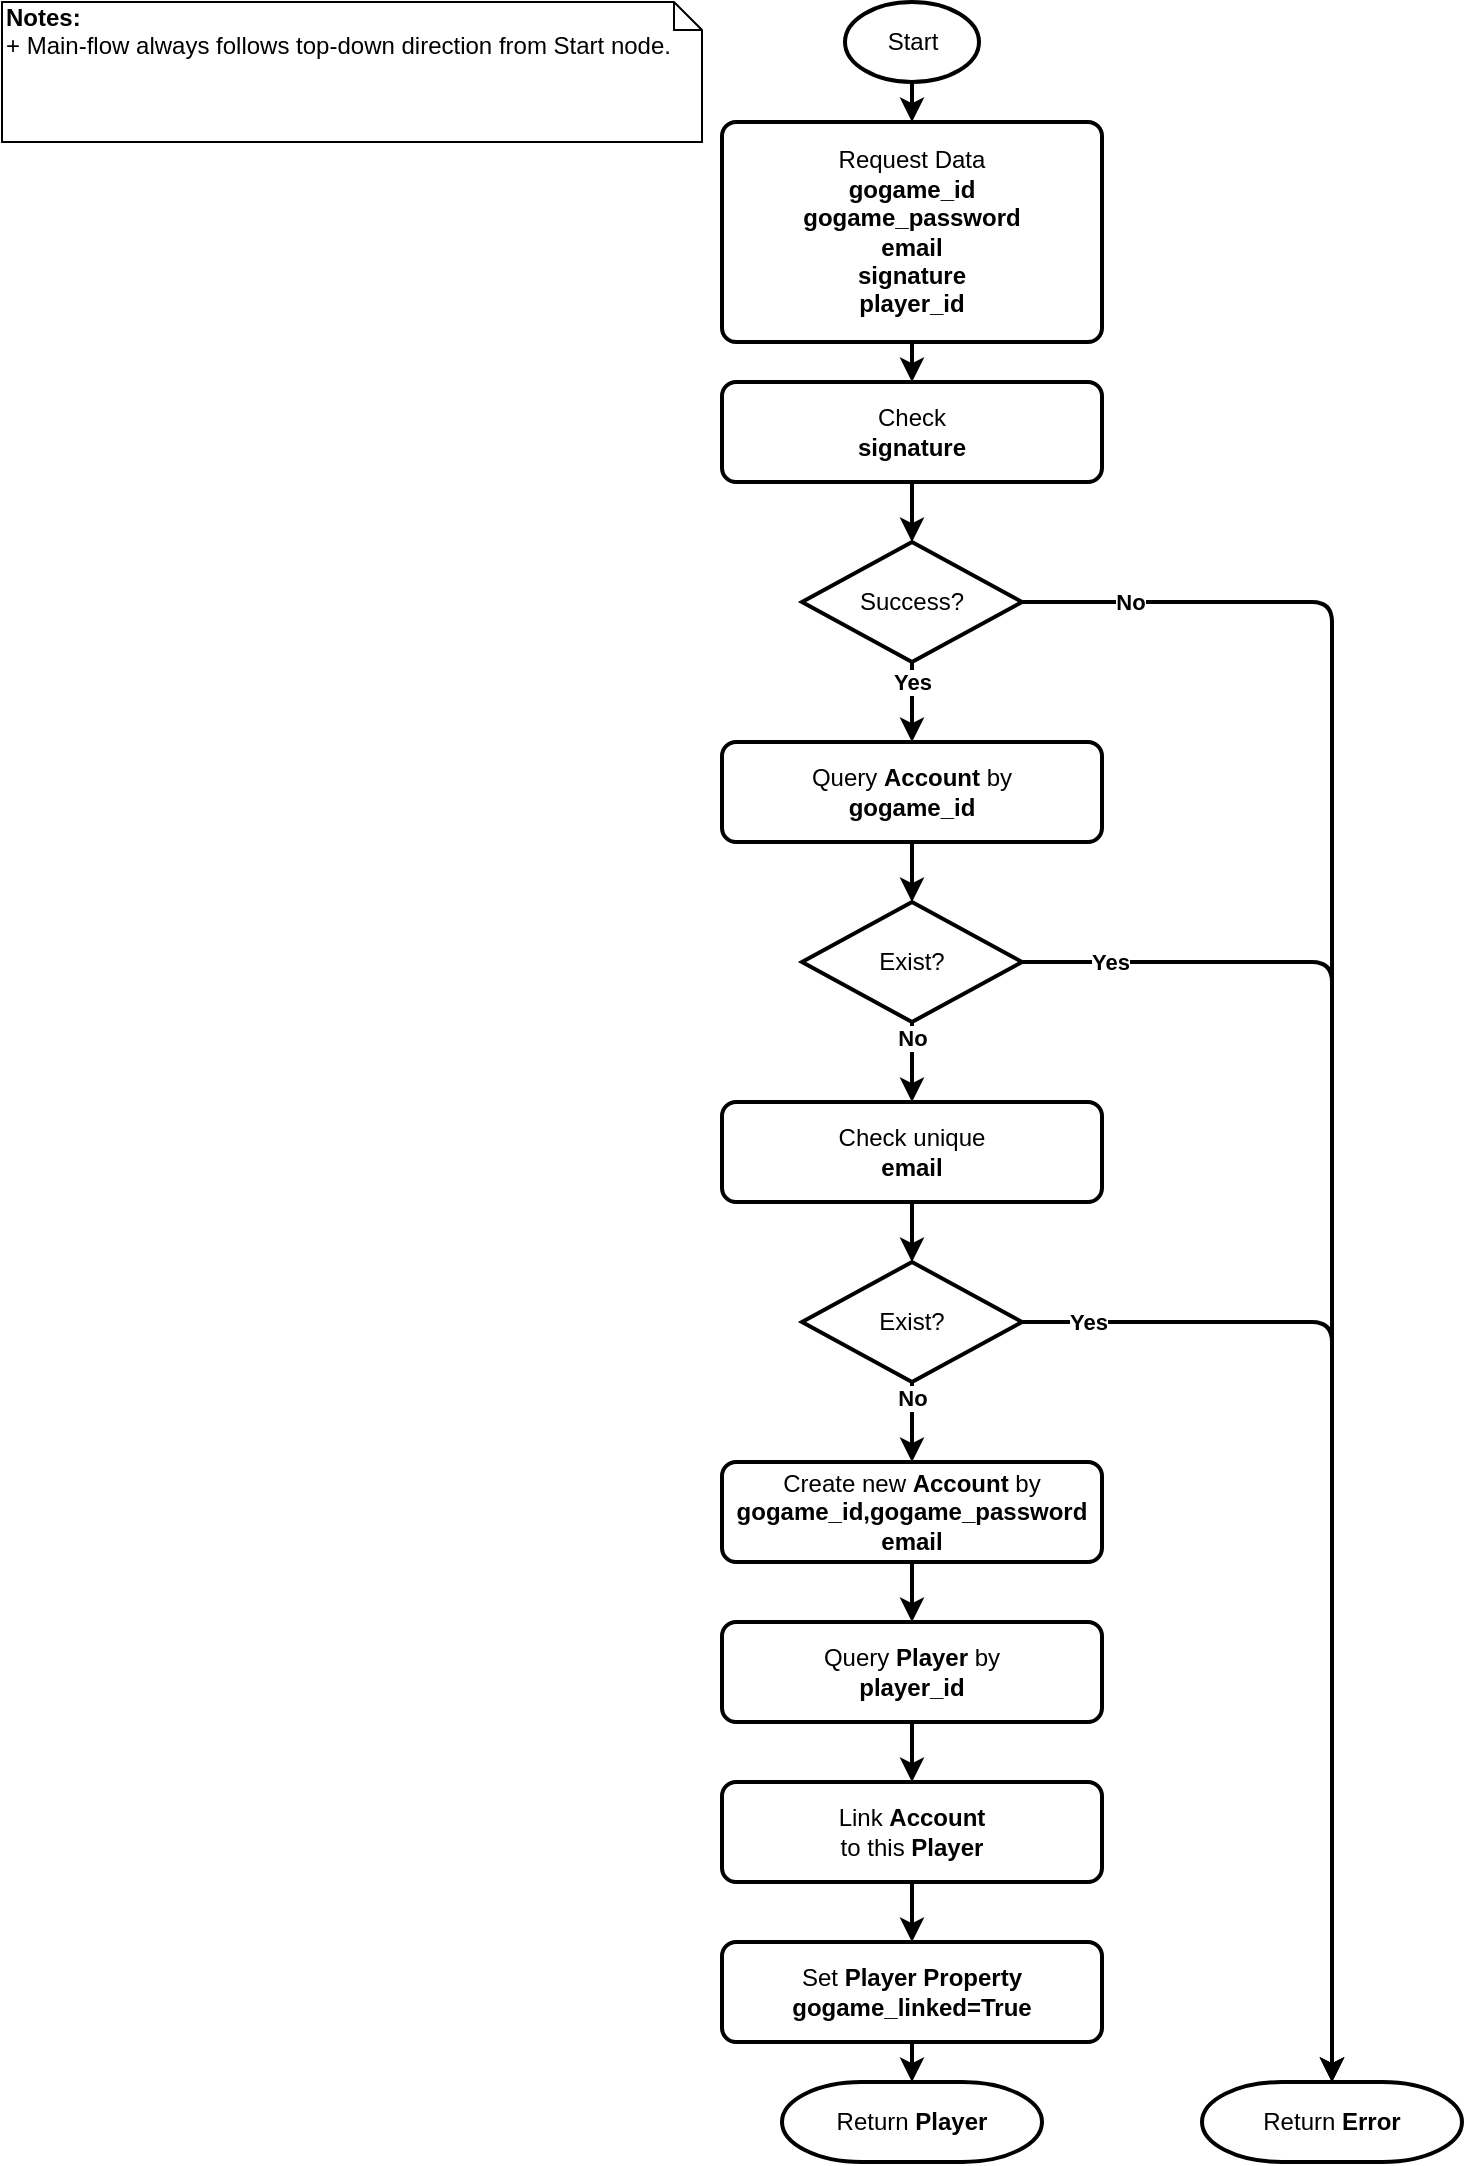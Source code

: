 <mxfile version="12.1.7" type="google" pages="1"><diagram id="tYvheyDBCj5b6ChuJw_V" name="Bootstrap"><mxGraphModel dx="1422" dy="5194" grid="1" gridSize="10" guides="1" tooltips="1" connect="1" arrows="1" fold="1" page="1" pageScale="1" pageWidth="850" pageHeight="1100" math="0" shadow="0"><root><mxCell id="0"/><mxCell id="1" parent="0"/><mxCell id="DC_5lONAafgZWdMKCUBD-1" value="Start" style="strokeWidth=2;html=1;shape=mxgraph.flowchart.start_1;whiteSpace=wrap;" parent="1" vertex="1"><mxGeometry x="431.5" y="-4390" width="67" height="40" as="geometry"/></mxCell><mxCell id="DC_5lONAafgZWdMKCUBD-86" value="Request Data&lt;br&gt;&lt;b&gt;gogame_id&lt;br&gt;&lt;/b&gt;&lt;b&gt;gogame_password&lt;br&gt;&lt;/b&gt;&lt;b&gt;email&lt;/b&gt;&lt;b&gt;&lt;br&gt;signature&lt;br&gt;player_id&lt;br&gt;&lt;/b&gt;" style="rounded=1;whiteSpace=wrap;html=1;absoluteArcSize=1;arcSize=14;strokeWidth=2;" parent="1" vertex="1"><mxGeometry x="370" y="-4330" width="190" height="110" as="geometry"/></mxCell><mxCell id="US8V1dTmrn_-BNqnTBjq-2" value="Check&lt;br&gt;&lt;b&gt;signature&lt;br&gt;&lt;/b&gt;" style="rounded=1;whiteSpace=wrap;html=1;absoluteArcSize=1;arcSize=14;strokeWidth=2;" parent="1" vertex="1"><mxGeometry x="370" y="-4200" width="190" height="50" as="geometry"/></mxCell><mxCell id="US8V1dTmrn_-BNqnTBjq-4" value="Query &lt;b&gt;Account&amp;nbsp;&lt;/b&gt;by&lt;br&gt;&lt;b&gt;gogame_id&lt;/b&gt;" style="rounded=1;whiteSpace=wrap;html=1;absoluteArcSize=1;arcSize=14;strokeWidth=2;" parent="1" vertex="1"><mxGeometry x="370" y="-4020" width="190" height="50" as="geometry"/></mxCell><mxCell id="US8V1dTmrn_-BNqnTBjq-6" value="&lt;b&gt;Yes&lt;/b&gt;" style="endArrow=classic;html=1;entryX=0.5;entryY=0;entryDx=0;entryDy=0;strokeWidth=2;exitX=0.5;exitY=1;exitDx=0;exitDy=0;" parent="1" source="MuNNXxyalImqnK6GhWoL-11" target="US8V1dTmrn_-BNqnTBjq-4" edge="1"><mxGeometry x="-0.494" width="50" height="50" relative="1" as="geometry"><mxPoint x="474" y="-4039.5" as="sourcePoint"/><mxPoint x="465" y="-4000" as="targetPoint"/><mxPoint as="offset"/></mxGeometry></mxCell><mxCell id="US8V1dTmrn_-BNqnTBjq-9" value="Create new &lt;b&gt;Account&lt;/b&gt; by&lt;br&gt;&lt;b&gt;gogame_id,gogame_password&lt;br&gt;email&lt;/b&gt;" style="rounded=1;whiteSpace=wrap;html=1;absoluteArcSize=1;arcSize=14;strokeWidth=2;" parent="1" vertex="1"><mxGeometry x="370" y="-3660" width="190" height="50" as="geometry"/></mxCell><mxCell id="US8V1dTmrn_-BNqnTBjq-11" value="&lt;b&gt;Notes:&lt;/b&gt;&lt;br&gt;+ Main-flow always follows top-down direction from Start node." style="shape=note;whiteSpace=wrap;html=1;size=14;verticalAlign=top;align=left;spacingTop=-6;" parent="1" vertex="1"><mxGeometry x="10" y="-4390" width="350" height="70" as="geometry"/></mxCell><mxCell id="1evOcIydnDml97DJc0uG-2" value="" style="endArrow=classic;html=1;entryX=0.5;entryY=0;entryDx=0;entryDy=0;strokeWidth=2;exitX=0.5;exitY=1;exitDx=0;exitDy=0;exitPerimeter=0;" parent="1" source="DC_5lONAafgZWdMKCUBD-1" target="DC_5lONAafgZWdMKCUBD-86" edge="1"><mxGeometry width="50" height="50" relative="1" as="geometry"><mxPoint x="465" y="-4316.5" as="sourcePoint"/><mxPoint x="465" y="-4301.5" as="targetPoint"/></mxGeometry></mxCell><mxCell id="MuNNXxyalImqnK6GhWoL-1" value="&lt;span style=&quot;font-weight: normal&quot;&gt;Return&amp;nbsp;&lt;/span&gt;Error" style="strokeWidth=2;html=1;shape=mxgraph.flowchart.terminator;whiteSpace=wrap;fontStyle=1" parent="1" vertex="1"><mxGeometry x="610" y="-3350" width="130" height="40" as="geometry"/></mxCell><mxCell id="MuNNXxyalImqnK6GhWoL-4" value="" style="endArrow=classic;html=1;entryX=0.5;entryY=0;entryDx=0;entryDy=0;strokeWidth=2;exitX=0.5;exitY=1;exitDx=0;exitDy=0;" parent="1" source="DC_5lONAafgZWdMKCUBD-86" target="US8V1dTmrn_-BNqnTBjq-2" edge="1"><mxGeometry width="50" height="50" relative="1" as="geometry"><mxPoint x="465" y="-4260.5" as="sourcePoint"/><mxPoint x="465" y="-4210" as="targetPoint"/></mxGeometry></mxCell><mxCell id="MuNNXxyalImqnK6GhWoL-11" value="Success?" style="strokeWidth=2;html=1;shape=mxgraph.flowchart.decision;whiteSpace=wrap;" parent="1" vertex="1"><mxGeometry x="410" y="-4120" width="110" height="60" as="geometry"/></mxCell><mxCell id="MuNNXxyalImqnK6GhWoL-15" value="" style="endArrow=classic;html=1;entryX=0.5;entryY=0;entryDx=0;entryDy=0;strokeWidth=2;exitX=0.5;exitY=1;exitDx=0;exitDy=0;" parent="1" source="US8V1dTmrn_-BNqnTBjq-2" target="MuNNXxyalImqnK6GhWoL-11" edge="1"><mxGeometry width="50" height="50" relative="1" as="geometry"><mxPoint x="465" y="-4060.5" as="sourcePoint"/><mxPoint x="465" y="-3930.5" as="targetPoint"/></mxGeometry></mxCell><mxCell id="MuNNXxyalImqnK6GhWoL-14" value="Exist?" style="strokeWidth=2;html=1;shape=mxgraph.flowchart.decision;whiteSpace=wrap;" parent="1" vertex="1"><mxGeometry x="410" y="-3940" width="110" height="60" as="geometry"/></mxCell><mxCell id="MuNNXxyalImqnK6GhWoL-17" value="" style="endArrow=classic;html=1;entryX=0.5;entryY=0;entryDx=0;entryDy=0;strokeWidth=2;exitX=0.5;exitY=1;exitDx=0;exitDy=0;" parent="1" source="US8V1dTmrn_-BNqnTBjq-4" target="MuNNXxyalImqnK6GhWoL-14" edge="1"><mxGeometry width="50" height="50" relative="1" as="geometry"><mxPoint x="465" y="-3700" as="sourcePoint"/><mxPoint x="465" y="-3560" as="targetPoint"/></mxGeometry></mxCell><mxCell id="MuNNXxyalImqnK6GhWoL-26" value="&lt;b&gt;No&lt;/b&gt;" style="endArrow=classic;html=1;entryX=0.5;entryY=0;entryDx=0;entryDy=0;strokeWidth=2;exitX=1;exitY=0.5;exitDx=0;exitDy=0;exitPerimeter=0;edgeStyle=orthogonalEdgeStyle;entryPerimeter=0;" parent="1" source="MuNNXxyalImqnK6GhWoL-11" target="MuNNXxyalImqnK6GhWoL-1" edge="1"><mxGeometry x="-0.879" width="50" height="50" relative="1" as="geometry"><mxPoint x="540" y="-3620" as="sourcePoint"/><mxPoint x="735" y="-3120" as="targetPoint"/><mxPoint as="offset"/></mxGeometry></mxCell><mxCell id="WUgjggPJhN4-pHG1mrih-2" value="&lt;b&gt;No&lt;/b&gt;" style="endArrow=classic;html=1;entryX=0.5;entryY=0;entryDx=0;entryDy=0;strokeWidth=2;exitX=0.5;exitY=1;exitDx=0;exitDy=0;" parent="1" source="MuNNXxyalImqnK6GhWoL-14" target="37075Q0UimZLW0q2hF0I-1" edge="1"><mxGeometry x="-0.6" width="50" height="50" relative="1" as="geometry"><mxPoint x="465" y="-3610" as="sourcePoint"/><mxPoint x="465" y="-3800" as="targetPoint"/><mxPoint as="offset"/></mxGeometry></mxCell><mxCell id="UK9UkBEj75rHtJzY4jLA-3" value="Return &lt;b&gt;Player&lt;/b&gt;" style="strokeWidth=2;html=1;shape=mxgraph.flowchart.terminator;whiteSpace=wrap;" parent="1" vertex="1"><mxGeometry x="400" y="-3350" width="130" height="40" as="geometry"/></mxCell><mxCell id="UK9UkBEj75rHtJzY4jLA-11" value="" style="endArrow=classic;html=1;entryX=0.5;entryY=0;entryDx=0;entryDy=0;strokeWidth=2;exitX=0.5;exitY=1;exitDx=0;exitDy=0;" parent="1" source="37075Q0UimZLW0q2hF0I-10" target="37075Q0UimZLW0q2hF0I-16" edge="1"><mxGeometry width="50" height="50" relative="1" as="geometry"><mxPoint x="465" y="-3649.5" as="sourcePoint"/><mxPoint x="465" y="-3410" as="targetPoint"/></mxGeometry></mxCell><mxCell id="ufAo0oSfZXGlVMqbuMGk-1" value="&lt;b&gt;Yes&lt;/b&gt;" style="endArrow=classic;html=1;entryX=0.5;entryY=0;entryDx=0;entryDy=0;strokeWidth=2;exitX=1;exitY=0.5;exitDx=0;exitDy=0;exitPerimeter=0;edgeStyle=orthogonalEdgeStyle;entryPerimeter=0;" parent="1" source="MuNNXxyalImqnK6GhWoL-14" target="MuNNXxyalImqnK6GhWoL-1" edge="1"><mxGeometry x="-0.879" width="50" height="50" relative="1" as="geometry"><mxPoint x="530" y="-4060" as="sourcePoint"/><mxPoint x="745" y="-2970" as="targetPoint"/><mxPoint as="offset"/></mxGeometry></mxCell><mxCell id="37075Q0UimZLW0q2hF0I-1" value="Check unique&lt;br&gt;&lt;b&gt;email&lt;/b&gt;" style="rounded=1;whiteSpace=wrap;html=1;absoluteArcSize=1;arcSize=14;strokeWidth=2;" parent="1" vertex="1"><mxGeometry x="370" y="-3840" width="190" height="50" as="geometry"/></mxCell><mxCell id="37075Q0UimZLW0q2hF0I-2" value="Exist?" style="strokeWidth=2;html=1;shape=mxgraph.flowchart.decision;whiteSpace=wrap;" parent="1" vertex="1"><mxGeometry x="410" y="-3760" width="110" height="60" as="geometry"/></mxCell><mxCell id="37075Q0UimZLW0q2hF0I-3" value="" style="endArrow=classic;html=1;entryX=0.5;entryY=0;entryDx=0;entryDy=0;strokeWidth=2;exitX=0.5;exitY=1;exitDx=0;exitDy=0;entryPerimeter=0;" parent="1" source="37075Q0UimZLW0q2hF0I-1" target="37075Q0UimZLW0q2hF0I-2" edge="1"><mxGeometry width="50" height="50" relative="1" as="geometry"><mxPoint x="475" y="-3940" as="sourcePoint"/><mxPoint x="475" y="-3900" as="targetPoint"/></mxGeometry></mxCell><mxCell id="37075Q0UimZLW0q2hF0I-4" value="&lt;b&gt;Yes&lt;/b&gt;" style="endArrow=classic;html=1;entryX=0.5;entryY=0;entryDx=0;entryDy=0;strokeWidth=2;exitX=1;exitY=0.5;exitDx=0;exitDy=0;exitPerimeter=0;edgeStyle=orthogonalEdgeStyle;entryPerimeter=0;" parent="1" source="37075Q0UimZLW0q2hF0I-2" target="MuNNXxyalImqnK6GhWoL-1" edge="1"><mxGeometry x="-0.879" width="50" height="50" relative="1" as="geometry"><mxPoint x="530" y="-3870" as="sourcePoint"/><mxPoint x="705" y="-3360" as="targetPoint"/><mxPoint as="offset"/></mxGeometry></mxCell><mxCell id="37075Q0UimZLW0q2hF0I-5" value="&lt;b&gt;No&lt;/b&gt;" style="endArrow=classic;html=1;entryX=0.5;entryY=0;entryDx=0;entryDy=0;strokeWidth=2;exitX=0.5;exitY=1;exitDx=0;exitDy=0;exitPerimeter=0;" parent="1" source="37075Q0UimZLW0q2hF0I-2" target="US8V1dTmrn_-BNqnTBjq-9" edge="1"><mxGeometry x="-0.6" width="50" height="50" relative="1" as="geometry"><mxPoint x="475" y="-3840" as="sourcePoint"/><mxPoint x="475" y="-3790" as="targetPoint"/><mxPoint as="offset"/></mxGeometry></mxCell><mxCell id="37075Q0UimZLW0q2hF0I-10" value="Query &lt;b&gt;Player&lt;/b&gt; by&lt;br&gt;&lt;b&gt;player_id&lt;/b&gt;" style="rounded=1;whiteSpace=wrap;html=1;absoluteArcSize=1;arcSize=14;strokeWidth=2;" parent="1" vertex="1"><mxGeometry x="370" y="-3580" width="190" height="50" as="geometry"/></mxCell><mxCell id="37075Q0UimZLW0q2hF0I-14" value="" style="endArrow=classic;html=1;entryX=0.5;entryY=0;entryDx=0;entryDy=0;strokeWidth=2;exitX=0.5;exitY=1;exitDx=0;exitDy=0;entryPerimeter=0;" parent="1" source="US8V1dTmrn_-BNqnTBjq-9" target="37075Q0UimZLW0q2hF0I-10" edge="1"><mxGeometry width="50" height="50" relative="1" as="geometry"><mxPoint x="465" y="-3550" as="sourcePoint"/><mxPoint x="465" y="-3100" as="targetPoint"/></mxGeometry></mxCell><mxCell id="37075Q0UimZLW0q2hF0I-16" value="Link&amp;nbsp;&lt;b&gt;Account&lt;/b&gt;&lt;br&gt;to this&amp;nbsp;&lt;b&gt;Player&lt;/b&gt;" style="rounded=1;whiteSpace=wrap;html=1;absoluteArcSize=1;arcSize=14;strokeWidth=2;" parent="1" vertex="1"><mxGeometry x="370" y="-3500" width="190" height="50" as="geometry"/></mxCell><mxCell id="37075Q0UimZLW0q2hF0I-19" value="" style="endArrow=classic;html=1;entryX=0.5;entryY=0;entryDx=0;entryDy=0;strokeWidth=2;exitX=0.5;exitY=1;exitDx=0;exitDy=0;entryPerimeter=0;" parent="1" source="8DfsMGwv4nZjXe_H-jh1-1" target="UK9UkBEj75rHtJzY4jLA-3" edge="1"><mxGeometry width="50" height="50" relative="1" as="geometry"><mxPoint x="475" y="-3230" as="sourcePoint"/><mxPoint x="465" y="-3095" as="targetPoint"/></mxGeometry></mxCell><mxCell id="8DfsMGwv4nZjXe_H-jh1-1" value="Set &lt;b&gt;Player Property&lt;/b&gt;&lt;br&gt;&lt;b&gt;gogame_linked=True&lt;/b&gt;" style="rounded=1;whiteSpace=wrap;html=1;absoluteArcSize=1;arcSize=14;strokeWidth=2;" parent="1" vertex="1"><mxGeometry x="370" y="-3420" width="190" height="50" as="geometry"/></mxCell><mxCell id="8DfsMGwv4nZjXe_H-jh1-2" value="" style="endArrow=classic;html=1;entryX=0.5;entryY=0;entryDx=0;entryDy=0;strokeWidth=2;exitX=0.5;exitY=1;exitDx=0;exitDy=0;entryPerimeter=0;" parent="1" source="37075Q0UimZLW0q2hF0I-16" target="8DfsMGwv4nZjXe_H-jh1-1" edge="1"><mxGeometry width="50" height="50" relative="1" as="geometry"><mxPoint x="465" y="-3430" as="sourcePoint"/><mxPoint x="465" y="-3350" as="targetPoint"/></mxGeometry></mxCell></root></mxGraphModel></diagram></mxfile>
